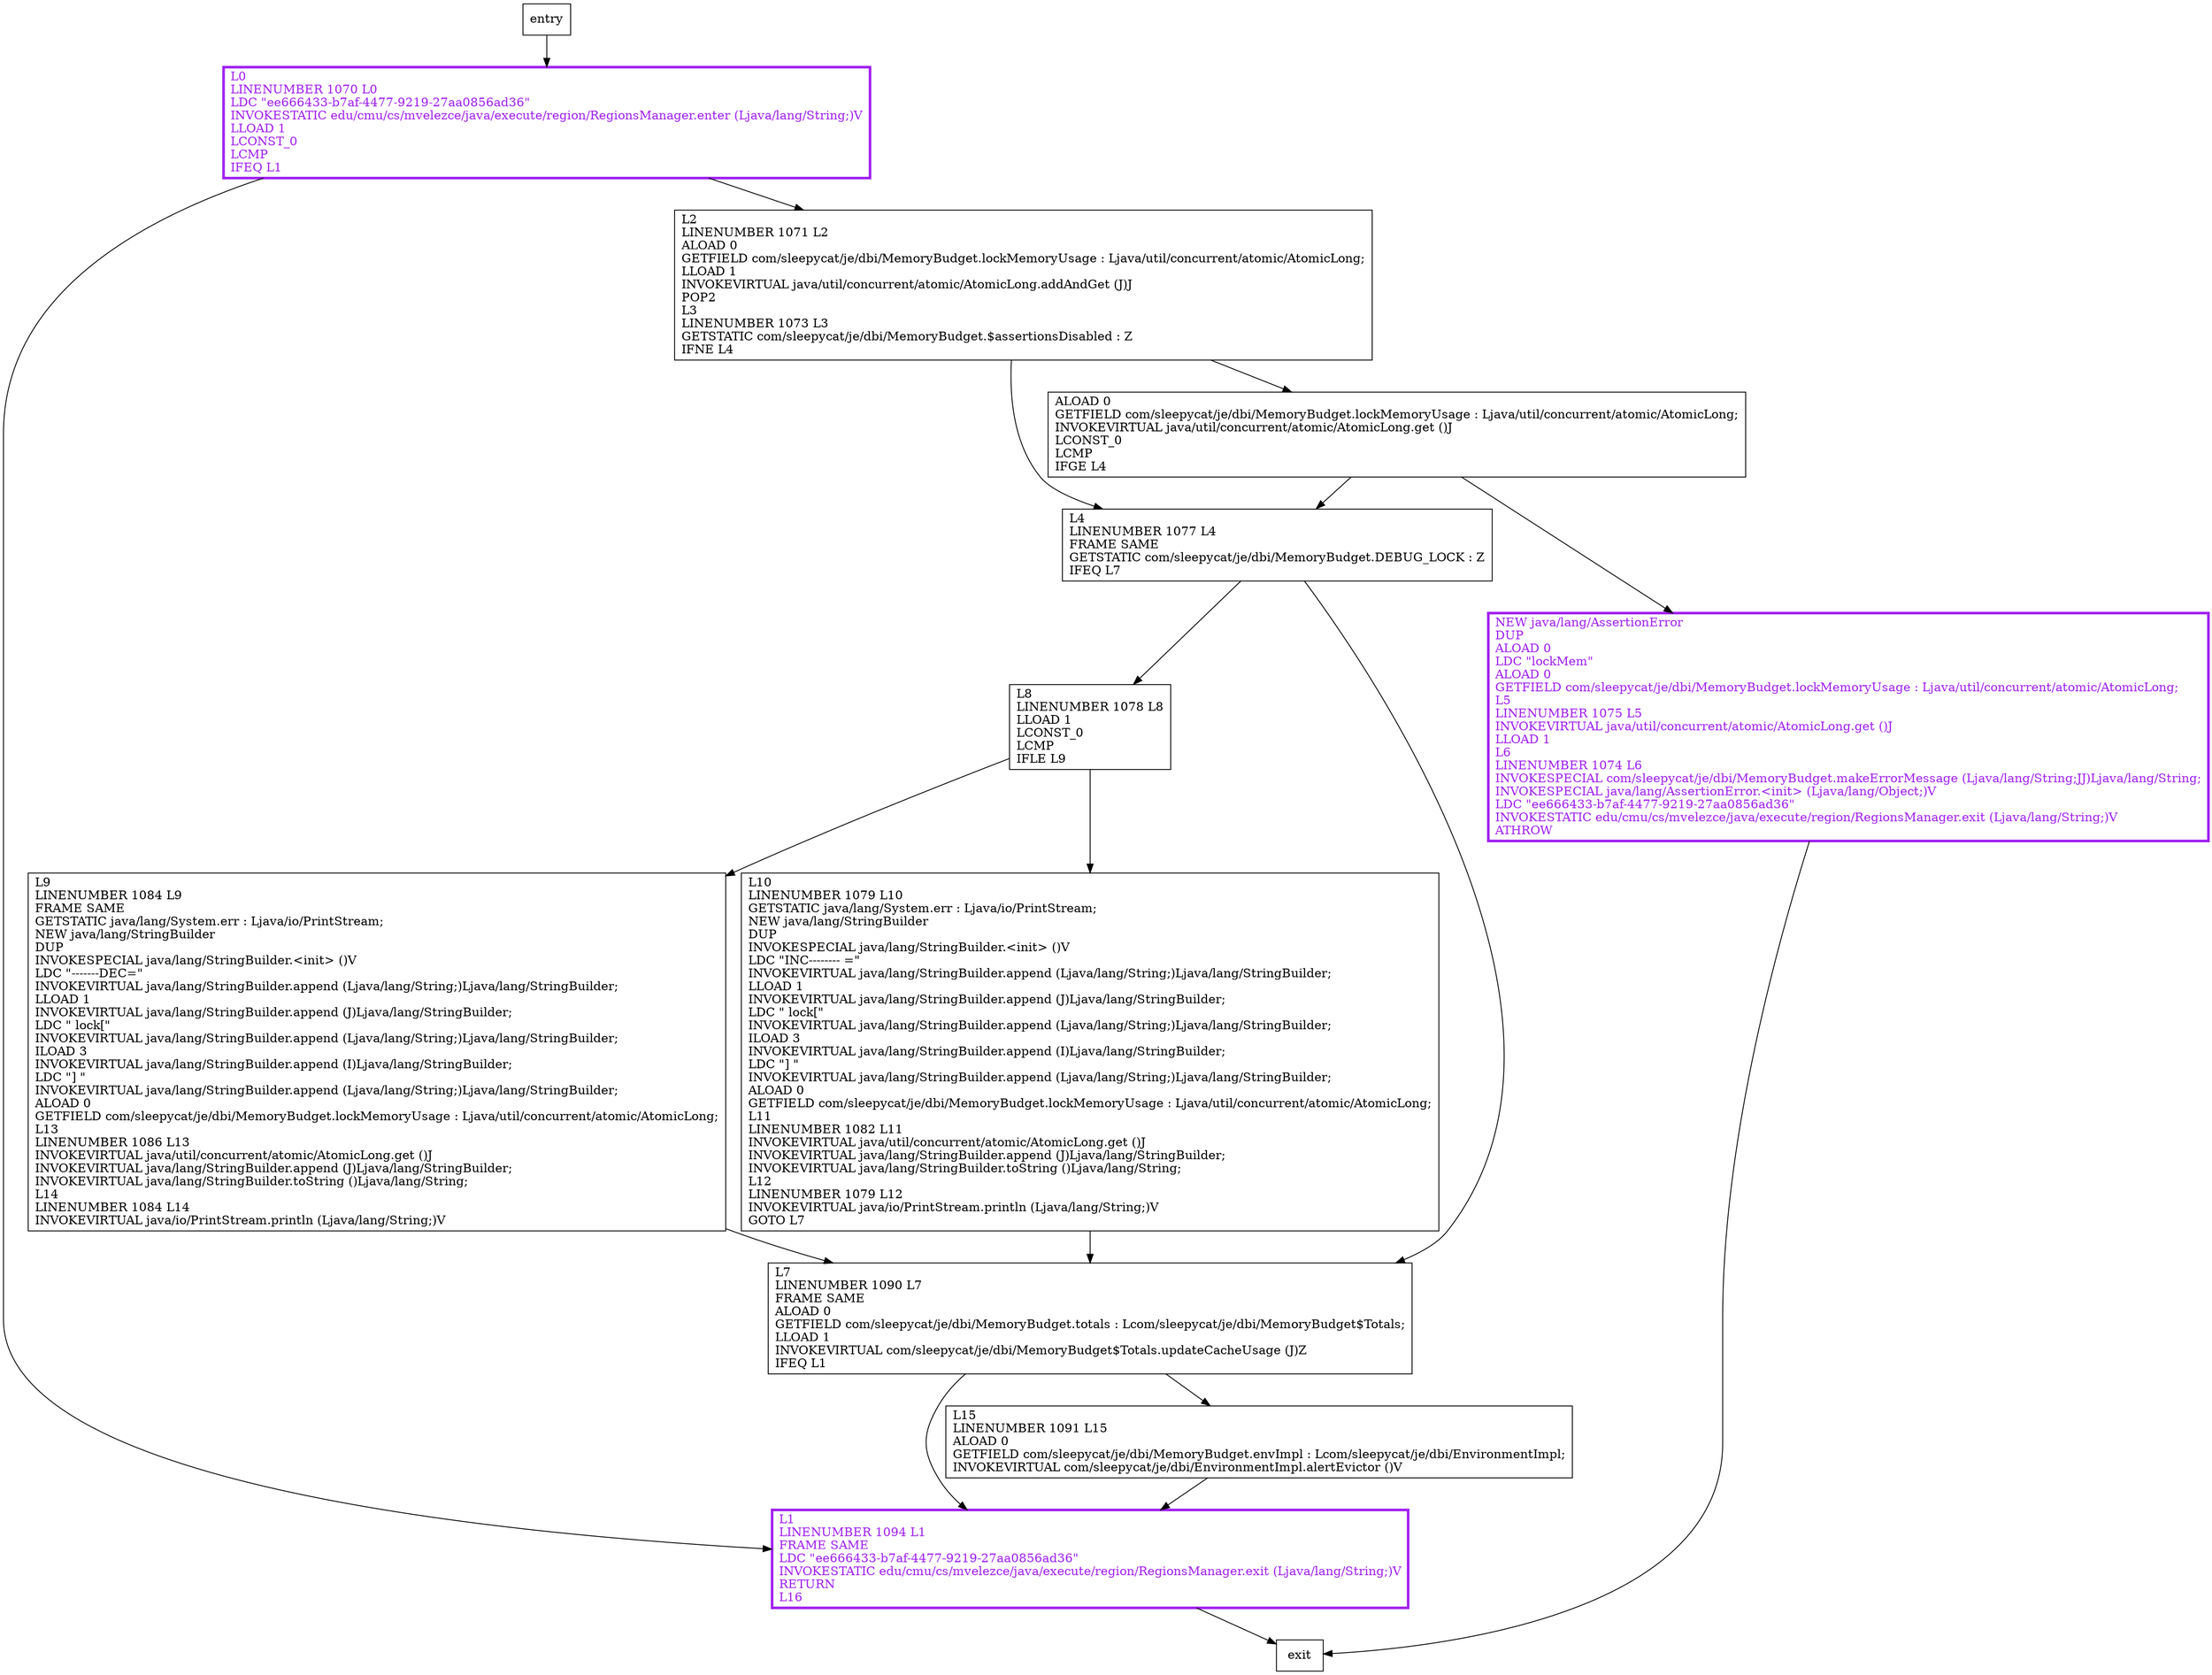 digraph updateLockMemoryUsage {
node [shape=record];
409798613 [label="L8\lLINENUMBER 1078 L8\lLLOAD 1\lLCONST_0\lLCMP\lIFLE L9\l"];
699200872 [label="L9\lLINENUMBER 1084 L9\lFRAME SAME\lGETSTATIC java/lang/System.err : Ljava/io/PrintStream;\lNEW java/lang/StringBuilder\lDUP\lINVOKESPECIAL java/lang/StringBuilder.\<init\> ()V\lLDC \"-------DEC=\"\lINVOKEVIRTUAL java/lang/StringBuilder.append (Ljava/lang/String;)Ljava/lang/StringBuilder;\lLLOAD 1\lINVOKEVIRTUAL java/lang/StringBuilder.append (J)Ljava/lang/StringBuilder;\lLDC \" lock[\"\lINVOKEVIRTUAL java/lang/StringBuilder.append (Ljava/lang/String;)Ljava/lang/StringBuilder;\lILOAD 3\lINVOKEVIRTUAL java/lang/StringBuilder.append (I)Ljava/lang/StringBuilder;\lLDC \"] \"\lINVOKEVIRTUAL java/lang/StringBuilder.append (Ljava/lang/String;)Ljava/lang/StringBuilder;\lALOAD 0\lGETFIELD com/sleepycat/je/dbi/MemoryBudget.lockMemoryUsage : Ljava/util/concurrent/atomic/AtomicLong;\lL13\lLINENUMBER 1086 L13\lINVOKEVIRTUAL java/util/concurrent/atomic/AtomicLong.get ()J\lINVOKEVIRTUAL java/lang/StringBuilder.append (J)Ljava/lang/StringBuilder;\lINVOKEVIRTUAL java/lang/StringBuilder.toString ()Ljava/lang/String;\lL14\lLINENUMBER 1084 L14\lINVOKEVIRTUAL java/io/PrintStream.println (Ljava/lang/String;)V\l"];
1758874264 [label="ALOAD 0\lGETFIELD com/sleepycat/je/dbi/MemoryBudget.lockMemoryUsage : Ljava/util/concurrent/atomic/AtomicLong;\lINVOKEVIRTUAL java/util/concurrent/atomic/AtomicLong.get ()J\lLCONST_0\lLCMP\lIFGE L4\l"];
1204379218 [label="L1\lLINENUMBER 1094 L1\lFRAME SAME\lLDC \"ee666433-b7af-4477-9219-27aa0856ad36\"\lINVOKESTATIC edu/cmu/cs/mvelezce/java/execute/region/RegionsManager.exit (Ljava/lang/String;)V\lRETURN\lL16\l"];
573123447 [label="L4\lLINENUMBER 1077 L4\lFRAME SAME\lGETSTATIC com/sleepycat/je/dbi/MemoryBudget.DEBUG_LOCK : Z\lIFEQ L7\l"];
799001262 [label="NEW java/lang/AssertionError\lDUP\lALOAD 0\lLDC \"lockMem\"\lALOAD 0\lGETFIELD com/sleepycat/je/dbi/MemoryBudget.lockMemoryUsage : Ljava/util/concurrent/atomic/AtomicLong;\lL5\lLINENUMBER 1075 L5\lINVOKEVIRTUAL java/util/concurrent/atomic/AtomicLong.get ()J\lLLOAD 1\lL6\lLINENUMBER 1074 L6\lINVOKESPECIAL com/sleepycat/je/dbi/MemoryBudget.makeErrorMessage (Ljava/lang/String;JJ)Ljava/lang/String;\lINVOKESPECIAL java/lang/AssertionError.\<init\> (Ljava/lang/Object;)V\lLDC \"ee666433-b7af-4477-9219-27aa0856ad36\"\lINVOKESTATIC edu/cmu/cs/mvelezce/java/execute/region/RegionsManager.exit (Ljava/lang/String;)V\lATHROW\l"];
200817068 [label="L0\lLINENUMBER 1070 L0\lLDC \"ee666433-b7af-4477-9219-27aa0856ad36\"\lINVOKESTATIC edu/cmu/cs/mvelezce/java/execute/region/RegionsManager.enter (Ljava/lang/String;)V\lLLOAD 1\lLCONST_0\lLCMP\lIFEQ L1\l"];
135553829 [label="L15\lLINENUMBER 1091 L15\lALOAD 0\lGETFIELD com/sleepycat/je/dbi/MemoryBudget.envImpl : Lcom/sleepycat/je/dbi/EnvironmentImpl;\lINVOKEVIRTUAL com/sleepycat/je/dbi/EnvironmentImpl.alertEvictor ()V\l"];
2025295945 [label="L10\lLINENUMBER 1079 L10\lGETSTATIC java/lang/System.err : Ljava/io/PrintStream;\lNEW java/lang/StringBuilder\lDUP\lINVOKESPECIAL java/lang/StringBuilder.\<init\> ()V\lLDC \"INC-------- =\"\lINVOKEVIRTUAL java/lang/StringBuilder.append (Ljava/lang/String;)Ljava/lang/StringBuilder;\lLLOAD 1\lINVOKEVIRTUAL java/lang/StringBuilder.append (J)Ljava/lang/StringBuilder;\lLDC \" lock[\"\lINVOKEVIRTUAL java/lang/StringBuilder.append (Ljava/lang/String;)Ljava/lang/StringBuilder;\lILOAD 3\lINVOKEVIRTUAL java/lang/StringBuilder.append (I)Ljava/lang/StringBuilder;\lLDC \"] \"\lINVOKEVIRTUAL java/lang/StringBuilder.append (Ljava/lang/String;)Ljava/lang/StringBuilder;\lALOAD 0\lGETFIELD com/sleepycat/je/dbi/MemoryBudget.lockMemoryUsage : Ljava/util/concurrent/atomic/AtomicLong;\lL11\lLINENUMBER 1082 L11\lINVOKEVIRTUAL java/util/concurrent/atomic/AtomicLong.get ()J\lINVOKEVIRTUAL java/lang/StringBuilder.append (J)Ljava/lang/StringBuilder;\lINVOKEVIRTUAL java/lang/StringBuilder.toString ()Ljava/lang/String;\lL12\lLINENUMBER 1079 L12\lINVOKEVIRTUAL java/io/PrintStream.println (Ljava/lang/String;)V\lGOTO L7\l"];
1110777034 [label="L7\lLINENUMBER 1090 L7\lFRAME SAME\lALOAD 0\lGETFIELD com/sleepycat/je/dbi/MemoryBudget.totals : Lcom/sleepycat/je/dbi/MemoryBudget$Totals;\lLLOAD 1\lINVOKEVIRTUAL com/sleepycat/je/dbi/MemoryBudget$Totals.updateCacheUsage (J)Z\lIFEQ L1\l"];
1517135109 [label="L2\lLINENUMBER 1071 L2\lALOAD 0\lGETFIELD com/sleepycat/je/dbi/MemoryBudget.lockMemoryUsage : Ljava/util/concurrent/atomic/AtomicLong;\lLLOAD 1\lINVOKEVIRTUAL java/util/concurrent/atomic/AtomicLong.addAndGet (J)J\lPOP2\lL3\lLINENUMBER 1073 L3\lGETSTATIC com/sleepycat/je/dbi/MemoryBudget.$assertionsDisabled : Z\lIFNE L4\l"];
entry;
exit;
409798613 -> 699200872
409798613 -> 2025295945
1758874264 -> 573123447
1758874264 -> 799001262
573123447 -> 409798613
573123447 -> 1110777034
799001262 -> exit
135553829 -> 1204379218
2025295945 -> 1110777034
entry -> 200817068
699200872 -> 1110777034
1204379218 -> exit
200817068 -> 1204379218
200817068 -> 1517135109
1110777034 -> 1204379218
1110777034 -> 135553829
1517135109 -> 1758874264
1517135109 -> 573123447
1204379218[fontcolor="purple", penwidth=3, color="purple"];
799001262[fontcolor="purple", penwidth=3, color="purple"];
200817068[fontcolor="purple", penwidth=3, color="purple"];
}
